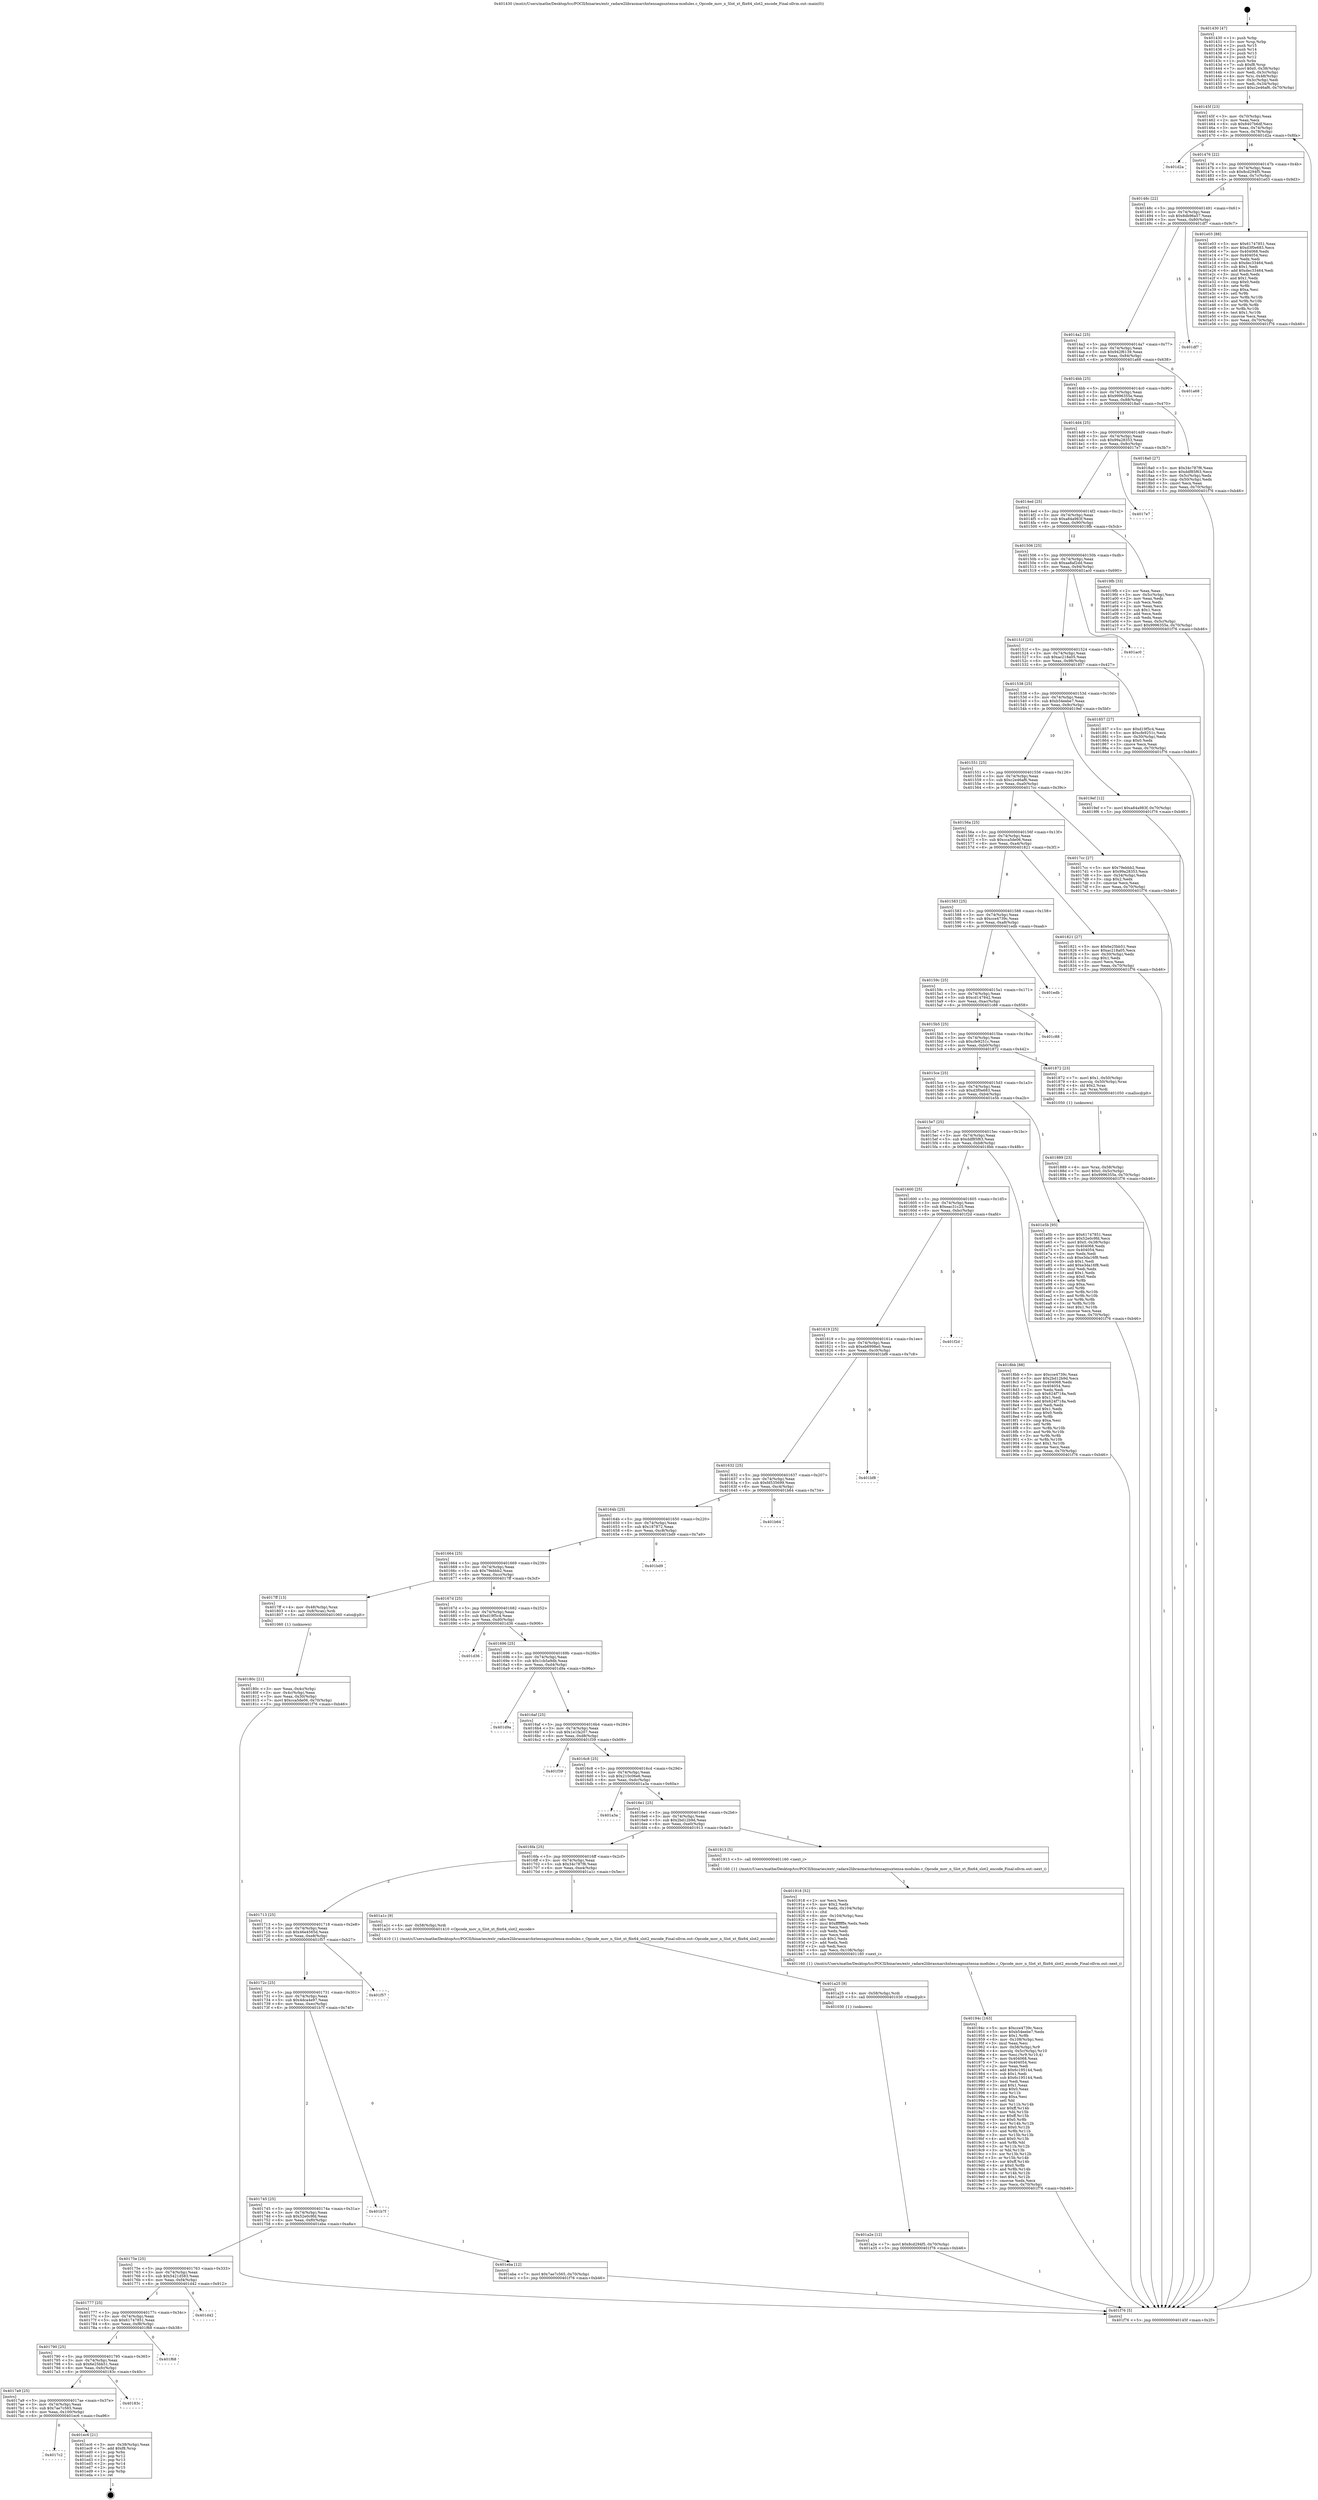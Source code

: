 digraph "0x401430" {
  label = "0x401430 (/mnt/c/Users/mathe/Desktop/tcc/POCII/binaries/extr_radare2librasmarchxtensagnuxtensa-modules.c_Opcode_mov_n_Slot_xt_flix64_slot2_encode_Final-ollvm.out::main(0))"
  labelloc = "t"
  node[shape=record]

  Entry [label="",width=0.3,height=0.3,shape=circle,fillcolor=black,style=filled]
  "0x40145f" [label="{
     0x40145f [23]\l
     | [instrs]\l
     &nbsp;&nbsp;0x40145f \<+3\>: mov -0x70(%rbp),%eax\l
     &nbsp;&nbsp;0x401462 \<+2\>: mov %eax,%ecx\l
     &nbsp;&nbsp;0x401464 \<+6\>: sub $0x8407b6df,%ecx\l
     &nbsp;&nbsp;0x40146a \<+3\>: mov %eax,-0x74(%rbp)\l
     &nbsp;&nbsp;0x40146d \<+3\>: mov %ecx,-0x78(%rbp)\l
     &nbsp;&nbsp;0x401470 \<+6\>: je 0000000000401d2a \<main+0x8fa\>\l
  }"]
  "0x401d2a" [label="{
     0x401d2a\l
  }", style=dashed]
  "0x401476" [label="{
     0x401476 [22]\l
     | [instrs]\l
     &nbsp;&nbsp;0x401476 \<+5\>: jmp 000000000040147b \<main+0x4b\>\l
     &nbsp;&nbsp;0x40147b \<+3\>: mov -0x74(%rbp),%eax\l
     &nbsp;&nbsp;0x40147e \<+5\>: sub $0x8cd294f5,%eax\l
     &nbsp;&nbsp;0x401483 \<+3\>: mov %eax,-0x7c(%rbp)\l
     &nbsp;&nbsp;0x401486 \<+6\>: je 0000000000401e03 \<main+0x9d3\>\l
  }"]
  Exit [label="",width=0.3,height=0.3,shape=circle,fillcolor=black,style=filled,peripheries=2]
  "0x401e03" [label="{
     0x401e03 [88]\l
     | [instrs]\l
     &nbsp;&nbsp;0x401e03 \<+5\>: mov $0x61747851,%eax\l
     &nbsp;&nbsp;0x401e08 \<+5\>: mov $0xd3f0e683,%ecx\l
     &nbsp;&nbsp;0x401e0d \<+7\>: mov 0x404068,%edx\l
     &nbsp;&nbsp;0x401e14 \<+7\>: mov 0x404054,%esi\l
     &nbsp;&nbsp;0x401e1b \<+2\>: mov %edx,%edi\l
     &nbsp;&nbsp;0x401e1d \<+6\>: sub $0xdec33464,%edi\l
     &nbsp;&nbsp;0x401e23 \<+3\>: sub $0x1,%edi\l
     &nbsp;&nbsp;0x401e26 \<+6\>: add $0xdec33464,%edi\l
     &nbsp;&nbsp;0x401e2c \<+3\>: imul %edi,%edx\l
     &nbsp;&nbsp;0x401e2f \<+3\>: and $0x1,%edx\l
     &nbsp;&nbsp;0x401e32 \<+3\>: cmp $0x0,%edx\l
     &nbsp;&nbsp;0x401e35 \<+4\>: sete %r8b\l
     &nbsp;&nbsp;0x401e39 \<+3\>: cmp $0xa,%esi\l
     &nbsp;&nbsp;0x401e3c \<+4\>: setl %r9b\l
     &nbsp;&nbsp;0x401e40 \<+3\>: mov %r8b,%r10b\l
     &nbsp;&nbsp;0x401e43 \<+3\>: and %r9b,%r10b\l
     &nbsp;&nbsp;0x401e46 \<+3\>: xor %r9b,%r8b\l
     &nbsp;&nbsp;0x401e49 \<+3\>: or %r8b,%r10b\l
     &nbsp;&nbsp;0x401e4c \<+4\>: test $0x1,%r10b\l
     &nbsp;&nbsp;0x401e50 \<+3\>: cmovne %ecx,%eax\l
     &nbsp;&nbsp;0x401e53 \<+3\>: mov %eax,-0x70(%rbp)\l
     &nbsp;&nbsp;0x401e56 \<+5\>: jmp 0000000000401f76 \<main+0xb46\>\l
  }"]
  "0x40148c" [label="{
     0x40148c [22]\l
     | [instrs]\l
     &nbsp;&nbsp;0x40148c \<+5\>: jmp 0000000000401491 \<main+0x61\>\l
     &nbsp;&nbsp;0x401491 \<+3\>: mov -0x74(%rbp),%eax\l
     &nbsp;&nbsp;0x401494 \<+5\>: sub $0x8db96a57,%eax\l
     &nbsp;&nbsp;0x401499 \<+3\>: mov %eax,-0x80(%rbp)\l
     &nbsp;&nbsp;0x40149c \<+6\>: je 0000000000401df7 \<main+0x9c7\>\l
  }"]
  "0x4017c2" [label="{
     0x4017c2\l
  }", style=dashed]
  "0x401df7" [label="{
     0x401df7\l
  }", style=dashed]
  "0x4014a2" [label="{
     0x4014a2 [25]\l
     | [instrs]\l
     &nbsp;&nbsp;0x4014a2 \<+5\>: jmp 00000000004014a7 \<main+0x77\>\l
     &nbsp;&nbsp;0x4014a7 \<+3\>: mov -0x74(%rbp),%eax\l
     &nbsp;&nbsp;0x4014aa \<+5\>: sub $0x942f6139,%eax\l
     &nbsp;&nbsp;0x4014af \<+6\>: mov %eax,-0x84(%rbp)\l
     &nbsp;&nbsp;0x4014b5 \<+6\>: je 0000000000401a68 \<main+0x638\>\l
  }"]
  "0x401ec6" [label="{
     0x401ec6 [21]\l
     | [instrs]\l
     &nbsp;&nbsp;0x401ec6 \<+3\>: mov -0x38(%rbp),%eax\l
     &nbsp;&nbsp;0x401ec9 \<+7\>: add $0xf8,%rsp\l
     &nbsp;&nbsp;0x401ed0 \<+1\>: pop %rbx\l
     &nbsp;&nbsp;0x401ed1 \<+2\>: pop %r12\l
     &nbsp;&nbsp;0x401ed3 \<+2\>: pop %r13\l
     &nbsp;&nbsp;0x401ed5 \<+2\>: pop %r14\l
     &nbsp;&nbsp;0x401ed7 \<+2\>: pop %r15\l
     &nbsp;&nbsp;0x401ed9 \<+1\>: pop %rbp\l
     &nbsp;&nbsp;0x401eda \<+1\>: ret\l
  }"]
  "0x401a68" [label="{
     0x401a68\l
  }", style=dashed]
  "0x4014bb" [label="{
     0x4014bb [25]\l
     | [instrs]\l
     &nbsp;&nbsp;0x4014bb \<+5\>: jmp 00000000004014c0 \<main+0x90\>\l
     &nbsp;&nbsp;0x4014c0 \<+3\>: mov -0x74(%rbp),%eax\l
     &nbsp;&nbsp;0x4014c3 \<+5\>: sub $0x9996355e,%eax\l
     &nbsp;&nbsp;0x4014c8 \<+6\>: mov %eax,-0x88(%rbp)\l
     &nbsp;&nbsp;0x4014ce \<+6\>: je 00000000004018a0 \<main+0x470\>\l
  }"]
  "0x4017a9" [label="{
     0x4017a9 [25]\l
     | [instrs]\l
     &nbsp;&nbsp;0x4017a9 \<+5\>: jmp 00000000004017ae \<main+0x37e\>\l
     &nbsp;&nbsp;0x4017ae \<+3\>: mov -0x74(%rbp),%eax\l
     &nbsp;&nbsp;0x4017b1 \<+5\>: sub $0x7ae7c565,%eax\l
     &nbsp;&nbsp;0x4017b6 \<+6\>: mov %eax,-0x100(%rbp)\l
     &nbsp;&nbsp;0x4017bc \<+6\>: je 0000000000401ec6 \<main+0xa96\>\l
  }"]
  "0x4018a0" [label="{
     0x4018a0 [27]\l
     | [instrs]\l
     &nbsp;&nbsp;0x4018a0 \<+5\>: mov $0x34c787f6,%eax\l
     &nbsp;&nbsp;0x4018a5 \<+5\>: mov $0xddf85f63,%ecx\l
     &nbsp;&nbsp;0x4018aa \<+3\>: mov -0x5c(%rbp),%edx\l
     &nbsp;&nbsp;0x4018ad \<+3\>: cmp -0x50(%rbp),%edx\l
     &nbsp;&nbsp;0x4018b0 \<+3\>: cmovl %ecx,%eax\l
     &nbsp;&nbsp;0x4018b3 \<+3\>: mov %eax,-0x70(%rbp)\l
     &nbsp;&nbsp;0x4018b6 \<+5\>: jmp 0000000000401f76 \<main+0xb46\>\l
  }"]
  "0x4014d4" [label="{
     0x4014d4 [25]\l
     | [instrs]\l
     &nbsp;&nbsp;0x4014d4 \<+5\>: jmp 00000000004014d9 \<main+0xa9\>\l
     &nbsp;&nbsp;0x4014d9 \<+3\>: mov -0x74(%rbp),%eax\l
     &nbsp;&nbsp;0x4014dc \<+5\>: sub $0x99a28353,%eax\l
     &nbsp;&nbsp;0x4014e1 \<+6\>: mov %eax,-0x8c(%rbp)\l
     &nbsp;&nbsp;0x4014e7 \<+6\>: je 00000000004017e7 \<main+0x3b7\>\l
  }"]
  "0x40183c" [label="{
     0x40183c\l
  }", style=dashed]
  "0x4017e7" [label="{
     0x4017e7\l
  }", style=dashed]
  "0x4014ed" [label="{
     0x4014ed [25]\l
     | [instrs]\l
     &nbsp;&nbsp;0x4014ed \<+5\>: jmp 00000000004014f2 \<main+0xc2\>\l
     &nbsp;&nbsp;0x4014f2 \<+3\>: mov -0x74(%rbp),%eax\l
     &nbsp;&nbsp;0x4014f5 \<+5\>: sub $0xa84a983f,%eax\l
     &nbsp;&nbsp;0x4014fa \<+6\>: mov %eax,-0x90(%rbp)\l
     &nbsp;&nbsp;0x401500 \<+6\>: je 00000000004019fb \<main+0x5cb\>\l
  }"]
  "0x401790" [label="{
     0x401790 [25]\l
     | [instrs]\l
     &nbsp;&nbsp;0x401790 \<+5\>: jmp 0000000000401795 \<main+0x365\>\l
     &nbsp;&nbsp;0x401795 \<+3\>: mov -0x74(%rbp),%eax\l
     &nbsp;&nbsp;0x401798 \<+5\>: sub $0x6e25bb51,%eax\l
     &nbsp;&nbsp;0x40179d \<+6\>: mov %eax,-0xfc(%rbp)\l
     &nbsp;&nbsp;0x4017a3 \<+6\>: je 000000000040183c \<main+0x40c\>\l
  }"]
  "0x4019fb" [label="{
     0x4019fb [33]\l
     | [instrs]\l
     &nbsp;&nbsp;0x4019fb \<+2\>: xor %eax,%eax\l
     &nbsp;&nbsp;0x4019fd \<+3\>: mov -0x5c(%rbp),%ecx\l
     &nbsp;&nbsp;0x401a00 \<+2\>: mov %eax,%edx\l
     &nbsp;&nbsp;0x401a02 \<+2\>: sub %ecx,%edx\l
     &nbsp;&nbsp;0x401a04 \<+2\>: mov %eax,%ecx\l
     &nbsp;&nbsp;0x401a06 \<+3\>: sub $0x1,%ecx\l
     &nbsp;&nbsp;0x401a09 \<+2\>: add %ecx,%edx\l
     &nbsp;&nbsp;0x401a0b \<+2\>: sub %edx,%eax\l
     &nbsp;&nbsp;0x401a0d \<+3\>: mov %eax,-0x5c(%rbp)\l
     &nbsp;&nbsp;0x401a10 \<+7\>: movl $0x9996355e,-0x70(%rbp)\l
     &nbsp;&nbsp;0x401a17 \<+5\>: jmp 0000000000401f76 \<main+0xb46\>\l
  }"]
  "0x401506" [label="{
     0x401506 [25]\l
     | [instrs]\l
     &nbsp;&nbsp;0x401506 \<+5\>: jmp 000000000040150b \<main+0xdb\>\l
     &nbsp;&nbsp;0x40150b \<+3\>: mov -0x74(%rbp),%eax\l
     &nbsp;&nbsp;0x40150e \<+5\>: sub $0xaa8af2dd,%eax\l
     &nbsp;&nbsp;0x401513 \<+6\>: mov %eax,-0x94(%rbp)\l
     &nbsp;&nbsp;0x401519 \<+6\>: je 0000000000401ac0 \<main+0x690\>\l
  }"]
  "0x401f68" [label="{
     0x401f68\l
  }", style=dashed]
  "0x401ac0" [label="{
     0x401ac0\l
  }", style=dashed]
  "0x40151f" [label="{
     0x40151f [25]\l
     | [instrs]\l
     &nbsp;&nbsp;0x40151f \<+5\>: jmp 0000000000401524 \<main+0xf4\>\l
     &nbsp;&nbsp;0x401524 \<+3\>: mov -0x74(%rbp),%eax\l
     &nbsp;&nbsp;0x401527 \<+5\>: sub $0xac218a05,%eax\l
     &nbsp;&nbsp;0x40152c \<+6\>: mov %eax,-0x98(%rbp)\l
     &nbsp;&nbsp;0x401532 \<+6\>: je 0000000000401857 \<main+0x427\>\l
  }"]
  "0x401777" [label="{
     0x401777 [25]\l
     | [instrs]\l
     &nbsp;&nbsp;0x401777 \<+5\>: jmp 000000000040177c \<main+0x34c\>\l
     &nbsp;&nbsp;0x40177c \<+3\>: mov -0x74(%rbp),%eax\l
     &nbsp;&nbsp;0x40177f \<+5\>: sub $0x61747851,%eax\l
     &nbsp;&nbsp;0x401784 \<+6\>: mov %eax,-0xf8(%rbp)\l
     &nbsp;&nbsp;0x40178a \<+6\>: je 0000000000401f68 \<main+0xb38\>\l
  }"]
  "0x401857" [label="{
     0x401857 [27]\l
     | [instrs]\l
     &nbsp;&nbsp;0x401857 \<+5\>: mov $0xd19f5c4,%eax\l
     &nbsp;&nbsp;0x40185c \<+5\>: mov $0xcfe9251c,%ecx\l
     &nbsp;&nbsp;0x401861 \<+3\>: mov -0x30(%rbp),%edx\l
     &nbsp;&nbsp;0x401864 \<+3\>: cmp $0x0,%edx\l
     &nbsp;&nbsp;0x401867 \<+3\>: cmove %ecx,%eax\l
     &nbsp;&nbsp;0x40186a \<+3\>: mov %eax,-0x70(%rbp)\l
     &nbsp;&nbsp;0x40186d \<+5\>: jmp 0000000000401f76 \<main+0xb46\>\l
  }"]
  "0x401538" [label="{
     0x401538 [25]\l
     | [instrs]\l
     &nbsp;&nbsp;0x401538 \<+5\>: jmp 000000000040153d \<main+0x10d\>\l
     &nbsp;&nbsp;0x40153d \<+3\>: mov -0x74(%rbp),%eax\l
     &nbsp;&nbsp;0x401540 \<+5\>: sub $0xb54eebe7,%eax\l
     &nbsp;&nbsp;0x401545 \<+6\>: mov %eax,-0x9c(%rbp)\l
     &nbsp;&nbsp;0x40154b \<+6\>: je 00000000004019ef \<main+0x5bf\>\l
  }"]
  "0x401d42" [label="{
     0x401d42\l
  }", style=dashed]
  "0x4019ef" [label="{
     0x4019ef [12]\l
     | [instrs]\l
     &nbsp;&nbsp;0x4019ef \<+7\>: movl $0xa84a983f,-0x70(%rbp)\l
     &nbsp;&nbsp;0x4019f6 \<+5\>: jmp 0000000000401f76 \<main+0xb46\>\l
  }"]
  "0x401551" [label="{
     0x401551 [25]\l
     | [instrs]\l
     &nbsp;&nbsp;0x401551 \<+5\>: jmp 0000000000401556 \<main+0x126\>\l
     &nbsp;&nbsp;0x401556 \<+3\>: mov -0x74(%rbp),%eax\l
     &nbsp;&nbsp;0x401559 \<+5\>: sub $0xc2e46af6,%eax\l
     &nbsp;&nbsp;0x40155e \<+6\>: mov %eax,-0xa0(%rbp)\l
     &nbsp;&nbsp;0x401564 \<+6\>: je 00000000004017cc \<main+0x39c\>\l
  }"]
  "0x40175e" [label="{
     0x40175e [25]\l
     | [instrs]\l
     &nbsp;&nbsp;0x40175e \<+5\>: jmp 0000000000401763 \<main+0x333\>\l
     &nbsp;&nbsp;0x401763 \<+3\>: mov -0x74(%rbp),%eax\l
     &nbsp;&nbsp;0x401766 \<+5\>: sub $0x5421d583,%eax\l
     &nbsp;&nbsp;0x40176b \<+6\>: mov %eax,-0xf4(%rbp)\l
     &nbsp;&nbsp;0x401771 \<+6\>: je 0000000000401d42 \<main+0x912\>\l
  }"]
  "0x4017cc" [label="{
     0x4017cc [27]\l
     | [instrs]\l
     &nbsp;&nbsp;0x4017cc \<+5\>: mov $0x79ebbb2,%eax\l
     &nbsp;&nbsp;0x4017d1 \<+5\>: mov $0x99a28353,%ecx\l
     &nbsp;&nbsp;0x4017d6 \<+3\>: mov -0x34(%rbp),%edx\l
     &nbsp;&nbsp;0x4017d9 \<+3\>: cmp $0x2,%edx\l
     &nbsp;&nbsp;0x4017dc \<+3\>: cmovne %ecx,%eax\l
     &nbsp;&nbsp;0x4017df \<+3\>: mov %eax,-0x70(%rbp)\l
     &nbsp;&nbsp;0x4017e2 \<+5\>: jmp 0000000000401f76 \<main+0xb46\>\l
  }"]
  "0x40156a" [label="{
     0x40156a [25]\l
     | [instrs]\l
     &nbsp;&nbsp;0x40156a \<+5\>: jmp 000000000040156f \<main+0x13f\>\l
     &nbsp;&nbsp;0x40156f \<+3\>: mov -0x74(%rbp),%eax\l
     &nbsp;&nbsp;0x401572 \<+5\>: sub $0xcca5de06,%eax\l
     &nbsp;&nbsp;0x401577 \<+6\>: mov %eax,-0xa4(%rbp)\l
     &nbsp;&nbsp;0x40157d \<+6\>: je 0000000000401821 \<main+0x3f1\>\l
  }"]
  "0x401f76" [label="{
     0x401f76 [5]\l
     | [instrs]\l
     &nbsp;&nbsp;0x401f76 \<+5\>: jmp 000000000040145f \<main+0x2f\>\l
  }"]
  "0x401430" [label="{
     0x401430 [47]\l
     | [instrs]\l
     &nbsp;&nbsp;0x401430 \<+1\>: push %rbp\l
     &nbsp;&nbsp;0x401431 \<+3\>: mov %rsp,%rbp\l
     &nbsp;&nbsp;0x401434 \<+2\>: push %r15\l
     &nbsp;&nbsp;0x401436 \<+2\>: push %r14\l
     &nbsp;&nbsp;0x401438 \<+2\>: push %r13\l
     &nbsp;&nbsp;0x40143a \<+2\>: push %r12\l
     &nbsp;&nbsp;0x40143c \<+1\>: push %rbx\l
     &nbsp;&nbsp;0x40143d \<+7\>: sub $0xf8,%rsp\l
     &nbsp;&nbsp;0x401444 \<+7\>: movl $0x0,-0x38(%rbp)\l
     &nbsp;&nbsp;0x40144b \<+3\>: mov %edi,-0x3c(%rbp)\l
     &nbsp;&nbsp;0x40144e \<+4\>: mov %rsi,-0x48(%rbp)\l
     &nbsp;&nbsp;0x401452 \<+3\>: mov -0x3c(%rbp),%edi\l
     &nbsp;&nbsp;0x401455 \<+3\>: mov %edi,-0x34(%rbp)\l
     &nbsp;&nbsp;0x401458 \<+7\>: movl $0xc2e46af6,-0x70(%rbp)\l
  }"]
  "0x401eba" [label="{
     0x401eba [12]\l
     | [instrs]\l
     &nbsp;&nbsp;0x401eba \<+7\>: movl $0x7ae7c565,-0x70(%rbp)\l
     &nbsp;&nbsp;0x401ec1 \<+5\>: jmp 0000000000401f76 \<main+0xb46\>\l
  }"]
  "0x401821" [label="{
     0x401821 [27]\l
     | [instrs]\l
     &nbsp;&nbsp;0x401821 \<+5\>: mov $0x6e25bb51,%eax\l
     &nbsp;&nbsp;0x401826 \<+5\>: mov $0xac218a05,%ecx\l
     &nbsp;&nbsp;0x40182b \<+3\>: mov -0x30(%rbp),%edx\l
     &nbsp;&nbsp;0x40182e \<+3\>: cmp $0x1,%edx\l
     &nbsp;&nbsp;0x401831 \<+3\>: cmovl %ecx,%eax\l
     &nbsp;&nbsp;0x401834 \<+3\>: mov %eax,-0x70(%rbp)\l
     &nbsp;&nbsp;0x401837 \<+5\>: jmp 0000000000401f76 \<main+0xb46\>\l
  }"]
  "0x401583" [label="{
     0x401583 [25]\l
     | [instrs]\l
     &nbsp;&nbsp;0x401583 \<+5\>: jmp 0000000000401588 \<main+0x158\>\l
     &nbsp;&nbsp;0x401588 \<+3\>: mov -0x74(%rbp),%eax\l
     &nbsp;&nbsp;0x40158b \<+5\>: sub $0xcce4739c,%eax\l
     &nbsp;&nbsp;0x401590 \<+6\>: mov %eax,-0xa8(%rbp)\l
     &nbsp;&nbsp;0x401596 \<+6\>: je 0000000000401edb \<main+0xaab\>\l
  }"]
  "0x401745" [label="{
     0x401745 [25]\l
     | [instrs]\l
     &nbsp;&nbsp;0x401745 \<+5\>: jmp 000000000040174a \<main+0x31a\>\l
     &nbsp;&nbsp;0x40174a \<+3\>: mov -0x74(%rbp),%eax\l
     &nbsp;&nbsp;0x40174d \<+5\>: sub $0x52e0c9fd,%eax\l
     &nbsp;&nbsp;0x401752 \<+6\>: mov %eax,-0xf0(%rbp)\l
     &nbsp;&nbsp;0x401758 \<+6\>: je 0000000000401eba \<main+0xa8a\>\l
  }"]
  "0x401edb" [label="{
     0x401edb\l
  }", style=dashed]
  "0x40159c" [label="{
     0x40159c [25]\l
     | [instrs]\l
     &nbsp;&nbsp;0x40159c \<+5\>: jmp 00000000004015a1 \<main+0x171\>\l
     &nbsp;&nbsp;0x4015a1 \<+3\>: mov -0x74(%rbp),%eax\l
     &nbsp;&nbsp;0x4015a4 \<+5\>: sub $0xcd147842,%eax\l
     &nbsp;&nbsp;0x4015a9 \<+6\>: mov %eax,-0xac(%rbp)\l
     &nbsp;&nbsp;0x4015af \<+6\>: je 0000000000401c88 \<main+0x858\>\l
  }"]
  "0x401b7f" [label="{
     0x401b7f\l
  }", style=dashed]
  "0x401c88" [label="{
     0x401c88\l
  }", style=dashed]
  "0x4015b5" [label="{
     0x4015b5 [25]\l
     | [instrs]\l
     &nbsp;&nbsp;0x4015b5 \<+5\>: jmp 00000000004015ba \<main+0x18a\>\l
     &nbsp;&nbsp;0x4015ba \<+3\>: mov -0x74(%rbp),%eax\l
     &nbsp;&nbsp;0x4015bd \<+5\>: sub $0xcfe9251c,%eax\l
     &nbsp;&nbsp;0x4015c2 \<+6\>: mov %eax,-0xb0(%rbp)\l
     &nbsp;&nbsp;0x4015c8 \<+6\>: je 0000000000401872 \<main+0x442\>\l
  }"]
  "0x40172c" [label="{
     0x40172c [25]\l
     | [instrs]\l
     &nbsp;&nbsp;0x40172c \<+5\>: jmp 0000000000401731 \<main+0x301\>\l
     &nbsp;&nbsp;0x401731 \<+3\>: mov -0x74(%rbp),%eax\l
     &nbsp;&nbsp;0x401734 \<+5\>: sub $0x4dca4e97,%eax\l
     &nbsp;&nbsp;0x401739 \<+6\>: mov %eax,-0xec(%rbp)\l
     &nbsp;&nbsp;0x40173f \<+6\>: je 0000000000401b7f \<main+0x74f\>\l
  }"]
  "0x401872" [label="{
     0x401872 [23]\l
     | [instrs]\l
     &nbsp;&nbsp;0x401872 \<+7\>: movl $0x1,-0x50(%rbp)\l
     &nbsp;&nbsp;0x401879 \<+4\>: movslq -0x50(%rbp),%rax\l
     &nbsp;&nbsp;0x40187d \<+4\>: shl $0x2,%rax\l
     &nbsp;&nbsp;0x401881 \<+3\>: mov %rax,%rdi\l
     &nbsp;&nbsp;0x401884 \<+5\>: call 0000000000401050 \<malloc@plt\>\l
     | [calls]\l
     &nbsp;&nbsp;0x401050 \{1\} (unknown)\l
  }"]
  "0x4015ce" [label="{
     0x4015ce [25]\l
     | [instrs]\l
     &nbsp;&nbsp;0x4015ce \<+5\>: jmp 00000000004015d3 \<main+0x1a3\>\l
     &nbsp;&nbsp;0x4015d3 \<+3\>: mov -0x74(%rbp),%eax\l
     &nbsp;&nbsp;0x4015d6 \<+5\>: sub $0xd3f0e683,%eax\l
     &nbsp;&nbsp;0x4015db \<+6\>: mov %eax,-0xb4(%rbp)\l
     &nbsp;&nbsp;0x4015e1 \<+6\>: je 0000000000401e5b \<main+0xa2b\>\l
  }"]
  "0x401f57" [label="{
     0x401f57\l
  }", style=dashed]
  "0x401e5b" [label="{
     0x401e5b [95]\l
     | [instrs]\l
     &nbsp;&nbsp;0x401e5b \<+5\>: mov $0x61747851,%eax\l
     &nbsp;&nbsp;0x401e60 \<+5\>: mov $0x52e0c9fd,%ecx\l
     &nbsp;&nbsp;0x401e65 \<+7\>: movl $0x0,-0x38(%rbp)\l
     &nbsp;&nbsp;0x401e6c \<+7\>: mov 0x404068,%edx\l
     &nbsp;&nbsp;0x401e73 \<+7\>: mov 0x404054,%esi\l
     &nbsp;&nbsp;0x401e7a \<+2\>: mov %edx,%edi\l
     &nbsp;&nbsp;0x401e7c \<+6\>: sub $0xe3da16f8,%edi\l
     &nbsp;&nbsp;0x401e82 \<+3\>: sub $0x1,%edi\l
     &nbsp;&nbsp;0x401e85 \<+6\>: add $0xe3da16f8,%edi\l
     &nbsp;&nbsp;0x401e8b \<+3\>: imul %edi,%edx\l
     &nbsp;&nbsp;0x401e8e \<+3\>: and $0x1,%edx\l
     &nbsp;&nbsp;0x401e91 \<+3\>: cmp $0x0,%edx\l
     &nbsp;&nbsp;0x401e94 \<+4\>: sete %r8b\l
     &nbsp;&nbsp;0x401e98 \<+3\>: cmp $0xa,%esi\l
     &nbsp;&nbsp;0x401e9b \<+4\>: setl %r9b\l
     &nbsp;&nbsp;0x401e9f \<+3\>: mov %r8b,%r10b\l
     &nbsp;&nbsp;0x401ea2 \<+3\>: and %r9b,%r10b\l
     &nbsp;&nbsp;0x401ea5 \<+3\>: xor %r9b,%r8b\l
     &nbsp;&nbsp;0x401ea8 \<+3\>: or %r8b,%r10b\l
     &nbsp;&nbsp;0x401eab \<+4\>: test $0x1,%r10b\l
     &nbsp;&nbsp;0x401eaf \<+3\>: cmovne %ecx,%eax\l
     &nbsp;&nbsp;0x401eb2 \<+3\>: mov %eax,-0x70(%rbp)\l
     &nbsp;&nbsp;0x401eb5 \<+5\>: jmp 0000000000401f76 \<main+0xb46\>\l
  }"]
  "0x4015e7" [label="{
     0x4015e7 [25]\l
     | [instrs]\l
     &nbsp;&nbsp;0x4015e7 \<+5\>: jmp 00000000004015ec \<main+0x1bc\>\l
     &nbsp;&nbsp;0x4015ec \<+3\>: mov -0x74(%rbp),%eax\l
     &nbsp;&nbsp;0x4015ef \<+5\>: sub $0xddf85f63,%eax\l
     &nbsp;&nbsp;0x4015f4 \<+6\>: mov %eax,-0xb8(%rbp)\l
     &nbsp;&nbsp;0x4015fa \<+6\>: je 00000000004018bb \<main+0x48b\>\l
  }"]
  "0x401a2e" [label="{
     0x401a2e [12]\l
     | [instrs]\l
     &nbsp;&nbsp;0x401a2e \<+7\>: movl $0x8cd294f5,-0x70(%rbp)\l
     &nbsp;&nbsp;0x401a35 \<+5\>: jmp 0000000000401f76 \<main+0xb46\>\l
  }"]
  "0x4018bb" [label="{
     0x4018bb [88]\l
     | [instrs]\l
     &nbsp;&nbsp;0x4018bb \<+5\>: mov $0xcce4739c,%eax\l
     &nbsp;&nbsp;0x4018c0 \<+5\>: mov $0x2bd12b9d,%ecx\l
     &nbsp;&nbsp;0x4018c5 \<+7\>: mov 0x404068,%edx\l
     &nbsp;&nbsp;0x4018cc \<+7\>: mov 0x404054,%esi\l
     &nbsp;&nbsp;0x4018d3 \<+2\>: mov %edx,%edi\l
     &nbsp;&nbsp;0x4018d5 \<+6\>: sub $0x624f718a,%edi\l
     &nbsp;&nbsp;0x4018db \<+3\>: sub $0x1,%edi\l
     &nbsp;&nbsp;0x4018de \<+6\>: add $0x624f718a,%edi\l
     &nbsp;&nbsp;0x4018e4 \<+3\>: imul %edi,%edx\l
     &nbsp;&nbsp;0x4018e7 \<+3\>: and $0x1,%edx\l
     &nbsp;&nbsp;0x4018ea \<+3\>: cmp $0x0,%edx\l
     &nbsp;&nbsp;0x4018ed \<+4\>: sete %r8b\l
     &nbsp;&nbsp;0x4018f1 \<+3\>: cmp $0xa,%esi\l
     &nbsp;&nbsp;0x4018f4 \<+4\>: setl %r9b\l
     &nbsp;&nbsp;0x4018f8 \<+3\>: mov %r8b,%r10b\l
     &nbsp;&nbsp;0x4018fb \<+3\>: and %r9b,%r10b\l
     &nbsp;&nbsp;0x4018fe \<+3\>: xor %r9b,%r8b\l
     &nbsp;&nbsp;0x401901 \<+3\>: or %r8b,%r10b\l
     &nbsp;&nbsp;0x401904 \<+4\>: test $0x1,%r10b\l
     &nbsp;&nbsp;0x401908 \<+3\>: cmovne %ecx,%eax\l
     &nbsp;&nbsp;0x40190b \<+3\>: mov %eax,-0x70(%rbp)\l
     &nbsp;&nbsp;0x40190e \<+5\>: jmp 0000000000401f76 \<main+0xb46\>\l
  }"]
  "0x401600" [label="{
     0x401600 [25]\l
     | [instrs]\l
     &nbsp;&nbsp;0x401600 \<+5\>: jmp 0000000000401605 \<main+0x1d5\>\l
     &nbsp;&nbsp;0x401605 \<+3\>: mov -0x74(%rbp),%eax\l
     &nbsp;&nbsp;0x401608 \<+5\>: sub $0xeac31c25,%eax\l
     &nbsp;&nbsp;0x40160d \<+6\>: mov %eax,-0xbc(%rbp)\l
     &nbsp;&nbsp;0x401613 \<+6\>: je 0000000000401f2d \<main+0xafd\>\l
  }"]
  "0x401a25" [label="{
     0x401a25 [9]\l
     | [instrs]\l
     &nbsp;&nbsp;0x401a25 \<+4\>: mov -0x58(%rbp),%rdi\l
     &nbsp;&nbsp;0x401a29 \<+5\>: call 0000000000401030 \<free@plt\>\l
     | [calls]\l
     &nbsp;&nbsp;0x401030 \{1\} (unknown)\l
  }"]
  "0x401f2d" [label="{
     0x401f2d\l
  }", style=dashed]
  "0x401619" [label="{
     0x401619 [25]\l
     | [instrs]\l
     &nbsp;&nbsp;0x401619 \<+5\>: jmp 000000000040161e \<main+0x1ee\>\l
     &nbsp;&nbsp;0x40161e \<+3\>: mov -0x74(%rbp),%eax\l
     &nbsp;&nbsp;0x401621 \<+5\>: sub $0xeb6998e0,%eax\l
     &nbsp;&nbsp;0x401626 \<+6\>: mov %eax,-0xc0(%rbp)\l
     &nbsp;&nbsp;0x40162c \<+6\>: je 0000000000401bf8 \<main+0x7c8\>\l
  }"]
  "0x401713" [label="{
     0x401713 [25]\l
     | [instrs]\l
     &nbsp;&nbsp;0x401713 \<+5\>: jmp 0000000000401718 \<main+0x2e8\>\l
     &nbsp;&nbsp;0x401718 \<+3\>: mov -0x74(%rbp),%eax\l
     &nbsp;&nbsp;0x40171b \<+5\>: sub $0x46e4565d,%eax\l
     &nbsp;&nbsp;0x401720 \<+6\>: mov %eax,-0xe8(%rbp)\l
     &nbsp;&nbsp;0x401726 \<+6\>: je 0000000000401f57 \<main+0xb27\>\l
  }"]
  "0x401bf8" [label="{
     0x401bf8\l
  }", style=dashed]
  "0x401632" [label="{
     0x401632 [25]\l
     | [instrs]\l
     &nbsp;&nbsp;0x401632 \<+5\>: jmp 0000000000401637 \<main+0x207\>\l
     &nbsp;&nbsp;0x401637 \<+3\>: mov -0x74(%rbp),%eax\l
     &nbsp;&nbsp;0x40163a \<+5\>: sub $0xfd535699,%eax\l
     &nbsp;&nbsp;0x40163f \<+6\>: mov %eax,-0xc4(%rbp)\l
     &nbsp;&nbsp;0x401645 \<+6\>: je 0000000000401b64 \<main+0x734\>\l
  }"]
  "0x401a1c" [label="{
     0x401a1c [9]\l
     | [instrs]\l
     &nbsp;&nbsp;0x401a1c \<+4\>: mov -0x58(%rbp),%rdi\l
     &nbsp;&nbsp;0x401a20 \<+5\>: call 0000000000401410 \<Opcode_mov_n_Slot_xt_flix64_slot2_encode\>\l
     | [calls]\l
     &nbsp;&nbsp;0x401410 \{1\} (/mnt/c/Users/mathe/Desktop/tcc/POCII/binaries/extr_radare2librasmarchxtensagnuxtensa-modules.c_Opcode_mov_n_Slot_xt_flix64_slot2_encode_Final-ollvm.out::Opcode_mov_n_Slot_xt_flix64_slot2_encode)\l
  }"]
  "0x401b64" [label="{
     0x401b64\l
  }", style=dashed]
  "0x40164b" [label="{
     0x40164b [25]\l
     | [instrs]\l
     &nbsp;&nbsp;0x40164b \<+5\>: jmp 0000000000401650 \<main+0x220\>\l
     &nbsp;&nbsp;0x401650 \<+3\>: mov -0x74(%rbp),%eax\l
     &nbsp;&nbsp;0x401653 \<+5\>: sub $0x187872,%eax\l
     &nbsp;&nbsp;0x401658 \<+6\>: mov %eax,-0xc8(%rbp)\l
     &nbsp;&nbsp;0x40165e \<+6\>: je 0000000000401bd9 \<main+0x7a9\>\l
  }"]
  "0x40194c" [label="{
     0x40194c [163]\l
     | [instrs]\l
     &nbsp;&nbsp;0x40194c \<+5\>: mov $0xcce4739c,%ecx\l
     &nbsp;&nbsp;0x401951 \<+5\>: mov $0xb54eebe7,%edx\l
     &nbsp;&nbsp;0x401956 \<+3\>: mov $0x1,%r8b\l
     &nbsp;&nbsp;0x401959 \<+6\>: mov -0x108(%rbp),%esi\l
     &nbsp;&nbsp;0x40195f \<+3\>: imul %eax,%esi\l
     &nbsp;&nbsp;0x401962 \<+4\>: mov -0x58(%rbp),%r9\l
     &nbsp;&nbsp;0x401966 \<+4\>: movslq -0x5c(%rbp),%r10\l
     &nbsp;&nbsp;0x40196a \<+4\>: mov %esi,(%r9,%r10,4)\l
     &nbsp;&nbsp;0x40196e \<+7\>: mov 0x404068,%eax\l
     &nbsp;&nbsp;0x401975 \<+7\>: mov 0x404054,%esi\l
     &nbsp;&nbsp;0x40197c \<+2\>: mov %eax,%edi\l
     &nbsp;&nbsp;0x40197e \<+6\>: add $0x6c195144,%edi\l
     &nbsp;&nbsp;0x401984 \<+3\>: sub $0x1,%edi\l
     &nbsp;&nbsp;0x401987 \<+6\>: sub $0x6c195144,%edi\l
     &nbsp;&nbsp;0x40198d \<+3\>: imul %edi,%eax\l
     &nbsp;&nbsp;0x401990 \<+3\>: and $0x1,%eax\l
     &nbsp;&nbsp;0x401993 \<+3\>: cmp $0x0,%eax\l
     &nbsp;&nbsp;0x401996 \<+4\>: sete %r11b\l
     &nbsp;&nbsp;0x40199a \<+3\>: cmp $0xa,%esi\l
     &nbsp;&nbsp;0x40199d \<+3\>: setl %bl\l
     &nbsp;&nbsp;0x4019a0 \<+3\>: mov %r11b,%r14b\l
     &nbsp;&nbsp;0x4019a3 \<+4\>: xor $0xff,%r14b\l
     &nbsp;&nbsp;0x4019a7 \<+3\>: mov %bl,%r15b\l
     &nbsp;&nbsp;0x4019aa \<+4\>: xor $0xff,%r15b\l
     &nbsp;&nbsp;0x4019ae \<+4\>: xor $0x0,%r8b\l
     &nbsp;&nbsp;0x4019b2 \<+3\>: mov %r14b,%r12b\l
     &nbsp;&nbsp;0x4019b5 \<+4\>: and $0x0,%r12b\l
     &nbsp;&nbsp;0x4019b9 \<+3\>: and %r8b,%r11b\l
     &nbsp;&nbsp;0x4019bc \<+3\>: mov %r15b,%r13b\l
     &nbsp;&nbsp;0x4019bf \<+4\>: and $0x0,%r13b\l
     &nbsp;&nbsp;0x4019c3 \<+3\>: and %r8b,%bl\l
     &nbsp;&nbsp;0x4019c6 \<+3\>: or %r11b,%r12b\l
     &nbsp;&nbsp;0x4019c9 \<+3\>: or %bl,%r13b\l
     &nbsp;&nbsp;0x4019cc \<+3\>: xor %r13b,%r12b\l
     &nbsp;&nbsp;0x4019cf \<+3\>: or %r15b,%r14b\l
     &nbsp;&nbsp;0x4019d2 \<+4\>: xor $0xff,%r14b\l
     &nbsp;&nbsp;0x4019d6 \<+4\>: or $0x0,%r8b\l
     &nbsp;&nbsp;0x4019da \<+3\>: and %r8b,%r14b\l
     &nbsp;&nbsp;0x4019dd \<+3\>: or %r14b,%r12b\l
     &nbsp;&nbsp;0x4019e0 \<+4\>: test $0x1,%r12b\l
     &nbsp;&nbsp;0x4019e4 \<+3\>: cmovne %edx,%ecx\l
     &nbsp;&nbsp;0x4019e7 \<+3\>: mov %ecx,-0x70(%rbp)\l
     &nbsp;&nbsp;0x4019ea \<+5\>: jmp 0000000000401f76 \<main+0xb46\>\l
  }"]
  "0x401bd9" [label="{
     0x401bd9\l
  }", style=dashed]
  "0x401664" [label="{
     0x401664 [25]\l
     | [instrs]\l
     &nbsp;&nbsp;0x401664 \<+5\>: jmp 0000000000401669 \<main+0x239\>\l
     &nbsp;&nbsp;0x401669 \<+3\>: mov -0x74(%rbp),%eax\l
     &nbsp;&nbsp;0x40166c \<+5\>: sub $0x79ebbb2,%eax\l
     &nbsp;&nbsp;0x401671 \<+6\>: mov %eax,-0xcc(%rbp)\l
     &nbsp;&nbsp;0x401677 \<+6\>: je 00000000004017ff \<main+0x3cf\>\l
  }"]
  "0x401918" [label="{
     0x401918 [52]\l
     | [instrs]\l
     &nbsp;&nbsp;0x401918 \<+2\>: xor %ecx,%ecx\l
     &nbsp;&nbsp;0x40191a \<+5\>: mov $0x2,%edx\l
     &nbsp;&nbsp;0x40191f \<+6\>: mov %edx,-0x104(%rbp)\l
     &nbsp;&nbsp;0x401925 \<+1\>: cltd\l
     &nbsp;&nbsp;0x401926 \<+6\>: mov -0x104(%rbp),%esi\l
     &nbsp;&nbsp;0x40192c \<+2\>: idiv %esi\l
     &nbsp;&nbsp;0x40192e \<+6\>: imul $0xfffffffe,%edx,%edx\l
     &nbsp;&nbsp;0x401934 \<+2\>: mov %ecx,%edi\l
     &nbsp;&nbsp;0x401936 \<+2\>: sub %edx,%edi\l
     &nbsp;&nbsp;0x401938 \<+2\>: mov %ecx,%edx\l
     &nbsp;&nbsp;0x40193a \<+3\>: sub $0x1,%edx\l
     &nbsp;&nbsp;0x40193d \<+2\>: add %edx,%edi\l
     &nbsp;&nbsp;0x40193f \<+2\>: sub %edi,%ecx\l
     &nbsp;&nbsp;0x401941 \<+6\>: mov %ecx,-0x108(%rbp)\l
     &nbsp;&nbsp;0x401947 \<+5\>: call 0000000000401160 \<next_i\>\l
     | [calls]\l
     &nbsp;&nbsp;0x401160 \{1\} (/mnt/c/Users/mathe/Desktop/tcc/POCII/binaries/extr_radare2librasmarchxtensagnuxtensa-modules.c_Opcode_mov_n_Slot_xt_flix64_slot2_encode_Final-ollvm.out::next_i)\l
  }"]
  "0x4017ff" [label="{
     0x4017ff [13]\l
     | [instrs]\l
     &nbsp;&nbsp;0x4017ff \<+4\>: mov -0x48(%rbp),%rax\l
     &nbsp;&nbsp;0x401803 \<+4\>: mov 0x8(%rax),%rdi\l
     &nbsp;&nbsp;0x401807 \<+5\>: call 0000000000401060 \<atoi@plt\>\l
     | [calls]\l
     &nbsp;&nbsp;0x401060 \{1\} (unknown)\l
  }"]
  "0x40167d" [label="{
     0x40167d [25]\l
     | [instrs]\l
     &nbsp;&nbsp;0x40167d \<+5\>: jmp 0000000000401682 \<main+0x252\>\l
     &nbsp;&nbsp;0x401682 \<+3\>: mov -0x74(%rbp),%eax\l
     &nbsp;&nbsp;0x401685 \<+5\>: sub $0xd19f5c4,%eax\l
     &nbsp;&nbsp;0x40168a \<+6\>: mov %eax,-0xd0(%rbp)\l
     &nbsp;&nbsp;0x401690 \<+6\>: je 0000000000401d36 \<main+0x906\>\l
  }"]
  "0x40180c" [label="{
     0x40180c [21]\l
     | [instrs]\l
     &nbsp;&nbsp;0x40180c \<+3\>: mov %eax,-0x4c(%rbp)\l
     &nbsp;&nbsp;0x40180f \<+3\>: mov -0x4c(%rbp),%eax\l
     &nbsp;&nbsp;0x401812 \<+3\>: mov %eax,-0x30(%rbp)\l
     &nbsp;&nbsp;0x401815 \<+7\>: movl $0xcca5de06,-0x70(%rbp)\l
     &nbsp;&nbsp;0x40181c \<+5\>: jmp 0000000000401f76 \<main+0xb46\>\l
  }"]
  "0x401889" [label="{
     0x401889 [23]\l
     | [instrs]\l
     &nbsp;&nbsp;0x401889 \<+4\>: mov %rax,-0x58(%rbp)\l
     &nbsp;&nbsp;0x40188d \<+7\>: movl $0x0,-0x5c(%rbp)\l
     &nbsp;&nbsp;0x401894 \<+7\>: movl $0x9996355e,-0x70(%rbp)\l
     &nbsp;&nbsp;0x40189b \<+5\>: jmp 0000000000401f76 \<main+0xb46\>\l
  }"]
  "0x4016fa" [label="{
     0x4016fa [25]\l
     | [instrs]\l
     &nbsp;&nbsp;0x4016fa \<+5\>: jmp 00000000004016ff \<main+0x2cf\>\l
     &nbsp;&nbsp;0x4016ff \<+3\>: mov -0x74(%rbp),%eax\l
     &nbsp;&nbsp;0x401702 \<+5\>: sub $0x34c787f6,%eax\l
     &nbsp;&nbsp;0x401707 \<+6\>: mov %eax,-0xe4(%rbp)\l
     &nbsp;&nbsp;0x40170d \<+6\>: je 0000000000401a1c \<main+0x5ec\>\l
  }"]
  "0x401d36" [label="{
     0x401d36\l
  }", style=dashed]
  "0x401696" [label="{
     0x401696 [25]\l
     | [instrs]\l
     &nbsp;&nbsp;0x401696 \<+5\>: jmp 000000000040169b \<main+0x26b\>\l
     &nbsp;&nbsp;0x40169b \<+3\>: mov -0x74(%rbp),%eax\l
     &nbsp;&nbsp;0x40169e \<+5\>: sub $0x1cb5a9db,%eax\l
     &nbsp;&nbsp;0x4016a3 \<+6\>: mov %eax,-0xd4(%rbp)\l
     &nbsp;&nbsp;0x4016a9 \<+6\>: je 0000000000401d9a \<main+0x96a\>\l
  }"]
  "0x401913" [label="{
     0x401913 [5]\l
     | [instrs]\l
     &nbsp;&nbsp;0x401913 \<+5\>: call 0000000000401160 \<next_i\>\l
     | [calls]\l
     &nbsp;&nbsp;0x401160 \{1\} (/mnt/c/Users/mathe/Desktop/tcc/POCII/binaries/extr_radare2librasmarchxtensagnuxtensa-modules.c_Opcode_mov_n_Slot_xt_flix64_slot2_encode_Final-ollvm.out::next_i)\l
  }"]
  "0x401d9a" [label="{
     0x401d9a\l
  }", style=dashed]
  "0x4016af" [label="{
     0x4016af [25]\l
     | [instrs]\l
     &nbsp;&nbsp;0x4016af \<+5\>: jmp 00000000004016b4 \<main+0x284\>\l
     &nbsp;&nbsp;0x4016b4 \<+3\>: mov -0x74(%rbp),%eax\l
     &nbsp;&nbsp;0x4016b7 \<+5\>: sub $0x1e1fa207,%eax\l
     &nbsp;&nbsp;0x4016bc \<+6\>: mov %eax,-0xd8(%rbp)\l
     &nbsp;&nbsp;0x4016c2 \<+6\>: je 0000000000401f39 \<main+0xb09\>\l
  }"]
  "0x4016e1" [label="{
     0x4016e1 [25]\l
     | [instrs]\l
     &nbsp;&nbsp;0x4016e1 \<+5\>: jmp 00000000004016e6 \<main+0x2b6\>\l
     &nbsp;&nbsp;0x4016e6 \<+3\>: mov -0x74(%rbp),%eax\l
     &nbsp;&nbsp;0x4016e9 \<+5\>: sub $0x2bd12b9d,%eax\l
     &nbsp;&nbsp;0x4016ee \<+6\>: mov %eax,-0xe0(%rbp)\l
     &nbsp;&nbsp;0x4016f4 \<+6\>: je 0000000000401913 \<main+0x4e3\>\l
  }"]
  "0x401f39" [label="{
     0x401f39\l
  }", style=dashed]
  "0x4016c8" [label="{
     0x4016c8 [25]\l
     | [instrs]\l
     &nbsp;&nbsp;0x4016c8 \<+5\>: jmp 00000000004016cd \<main+0x29d\>\l
     &nbsp;&nbsp;0x4016cd \<+3\>: mov -0x74(%rbp),%eax\l
     &nbsp;&nbsp;0x4016d0 \<+5\>: sub $0x210c06e6,%eax\l
     &nbsp;&nbsp;0x4016d5 \<+6\>: mov %eax,-0xdc(%rbp)\l
     &nbsp;&nbsp;0x4016db \<+6\>: je 0000000000401a3a \<main+0x60a\>\l
  }"]
  "0x401a3a" [label="{
     0x401a3a\l
  }", style=dashed]
  Entry -> "0x401430" [label=" 1"]
  "0x40145f" -> "0x401d2a" [label=" 0"]
  "0x40145f" -> "0x401476" [label=" 16"]
  "0x401ec6" -> Exit [label=" 1"]
  "0x401476" -> "0x401e03" [label=" 1"]
  "0x401476" -> "0x40148c" [label=" 15"]
  "0x4017a9" -> "0x4017c2" [label=" 0"]
  "0x40148c" -> "0x401df7" [label=" 0"]
  "0x40148c" -> "0x4014a2" [label=" 15"]
  "0x4017a9" -> "0x401ec6" [label=" 1"]
  "0x4014a2" -> "0x401a68" [label=" 0"]
  "0x4014a2" -> "0x4014bb" [label=" 15"]
  "0x401790" -> "0x4017a9" [label=" 1"]
  "0x4014bb" -> "0x4018a0" [label=" 2"]
  "0x4014bb" -> "0x4014d4" [label=" 13"]
  "0x401790" -> "0x40183c" [label=" 0"]
  "0x4014d4" -> "0x4017e7" [label=" 0"]
  "0x4014d4" -> "0x4014ed" [label=" 13"]
  "0x401777" -> "0x401790" [label=" 1"]
  "0x4014ed" -> "0x4019fb" [label=" 1"]
  "0x4014ed" -> "0x401506" [label=" 12"]
  "0x401777" -> "0x401f68" [label=" 0"]
  "0x401506" -> "0x401ac0" [label=" 0"]
  "0x401506" -> "0x40151f" [label=" 12"]
  "0x40175e" -> "0x401777" [label=" 1"]
  "0x40151f" -> "0x401857" [label=" 1"]
  "0x40151f" -> "0x401538" [label=" 11"]
  "0x40175e" -> "0x401d42" [label=" 0"]
  "0x401538" -> "0x4019ef" [label=" 1"]
  "0x401538" -> "0x401551" [label=" 10"]
  "0x401eba" -> "0x401f76" [label=" 1"]
  "0x401551" -> "0x4017cc" [label=" 1"]
  "0x401551" -> "0x40156a" [label=" 9"]
  "0x4017cc" -> "0x401f76" [label=" 1"]
  "0x401430" -> "0x40145f" [label=" 1"]
  "0x401f76" -> "0x40145f" [label=" 15"]
  "0x401745" -> "0x40175e" [label=" 1"]
  "0x40156a" -> "0x401821" [label=" 1"]
  "0x40156a" -> "0x401583" [label=" 8"]
  "0x401745" -> "0x401eba" [label=" 1"]
  "0x401583" -> "0x401edb" [label=" 0"]
  "0x401583" -> "0x40159c" [label=" 8"]
  "0x40172c" -> "0x401745" [label=" 2"]
  "0x40159c" -> "0x401c88" [label=" 0"]
  "0x40159c" -> "0x4015b5" [label=" 8"]
  "0x40172c" -> "0x401b7f" [label=" 0"]
  "0x4015b5" -> "0x401872" [label=" 1"]
  "0x4015b5" -> "0x4015ce" [label=" 7"]
  "0x401713" -> "0x40172c" [label=" 2"]
  "0x4015ce" -> "0x401e5b" [label=" 1"]
  "0x4015ce" -> "0x4015e7" [label=" 6"]
  "0x401713" -> "0x401f57" [label=" 0"]
  "0x4015e7" -> "0x4018bb" [label=" 1"]
  "0x4015e7" -> "0x401600" [label=" 5"]
  "0x401e5b" -> "0x401f76" [label=" 1"]
  "0x401600" -> "0x401f2d" [label=" 0"]
  "0x401600" -> "0x401619" [label=" 5"]
  "0x401e03" -> "0x401f76" [label=" 1"]
  "0x401619" -> "0x401bf8" [label=" 0"]
  "0x401619" -> "0x401632" [label=" 5"]
  "0x401a2e" -> "0x401f76" [label=" 1"]
  "0x401632" -> "0x401b64" [label=" 0"]
  "0x401632" -> "0x40164b" [label=" 5"]
  "0x401a25" -> "0x401a2e" [label=" 1"]
  "0x40164b" -> "0x401bd9" [label=" 0"]
  "0x40164b" -> "0x401664" [label=" 5"]
  "0x4016fa" -> "0x401713" [label=" 2"]
  "0x401664" -> "0x4017ff" [label=" 1"]
  "0x401664" -> "0x40167d" [label=" 4"]
  "0x4017ff" -> "0x40180c" [label=" 1"]
  "0x40180c" -> "0x401f76" [label=" 1"]
  "0x401821" -> "0x401f76" [label=" 1"]
  "0x401857" -> "0x401f76" [label=" 1"]
  "0x401872" -> "0x401889" [label=" 1"]
  "0x401889" -> "0x401f76" [label=" 1"]
  "0x4018a0" -> "0x401f76" [label=" 2"]
  "0x4018bb" -> "0x401f76" [label=" 1"]
  "0x4016fa" -> "0x401a1c" [label=" 1"]
  "0x40167d" -> "0x401d36" [label=" 0"]
  "0x40167d" -> "0x401696" [label=" 4"]
  "0x401a1c" -> "0x401a25" [label=" 1"]
  "0x401696" -> "0x401d9a" [label=" 0"]
  "0x401696" -> "0x4016af" [label=" 4"]
  "0x4019fb" -> "0x401f76" [label=" 1"]
  "0x4016af" -> "0x401f39" [label=" 0"]
  "0x4016af" -> "0x4016c8" [label=" 4"]
  "0x40194c" -> "0x401f76" [label=" 1"]
  "0x4016c8" -> "0x401a3a" [label=" 0"]
  "0x4016c8" -> "0x4016e1" [label=" 4"]
  "0x4019ef" -> "0x401f76" [label=" 1"]
  "0x4016e1" -> "0x401913" [label=" 1"]
  "0x4016e1" -> "0x4016fa" [label=" 3"]
  "0x401913" -> "0x401918" [label=" 1"]
  "0x401918" -> "0x40194c" [label=" 1"]
}
